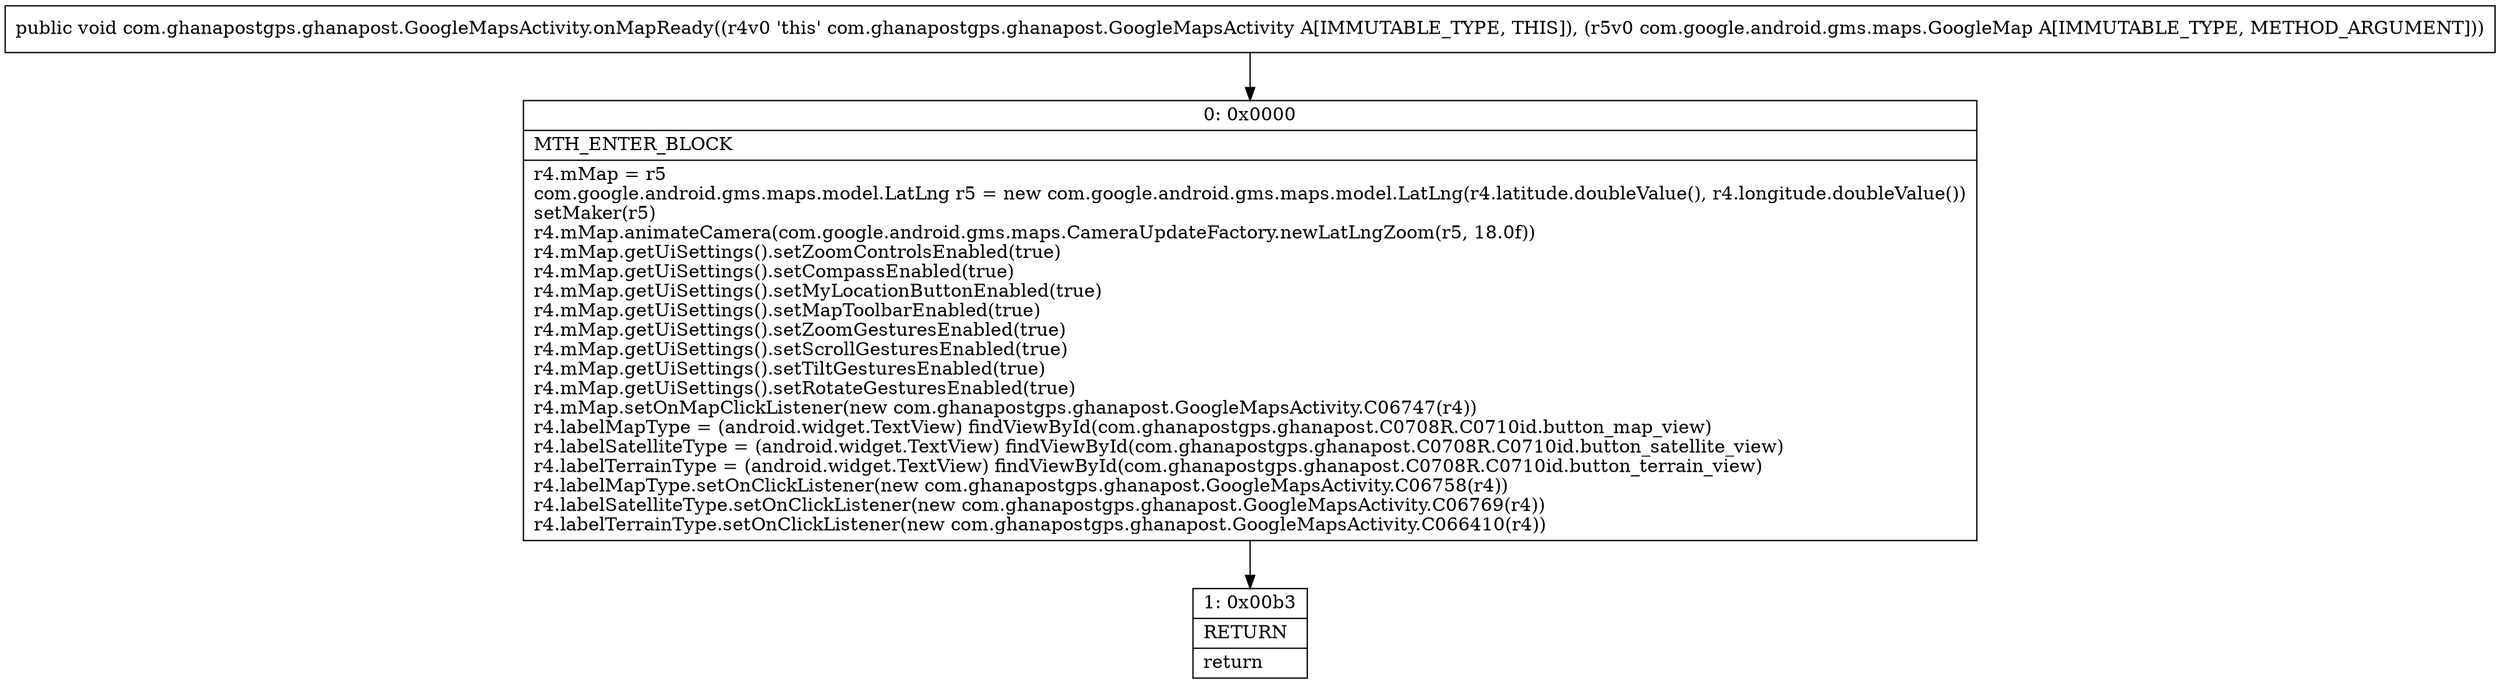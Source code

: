 digraph "CFG forcom.ghanapostgps.ghanapost.GoogleMapsActivity.onMapReady(Lcom\/google\/android\/gms\/maps\/GoogleMap;)V" {
Node_0 [shape=record,label="{0\:\ 0x0000|MTH_ENTER_BLOCK\l|r4.mMap = r5\lcom.google.android.gms.maps.model.LatLng r5 = new com.google.android.gms.maps.model.LatLng(r4.latitude.doubleValue(), r4.longitude.doubleValue())\lsetMaker(r5)\lr4.mMap.animateCamera(com.google.android.gms.maps.CameraUpdateFactory.newLatLngZoom(r5, 18.0f))\lr4.mMap.getUiSettings().setZoomControlsEnabled(true)\lr4.mMap.getUiSettings().setCompassEnabled(true)\lr4.mMap.getUiSettings().setMyLocationButtonEnabled(true)\lr4.mMap.getUiSettings().setMapToolbarEnabled(true)\lr4.mMap.getUiSettings().setZoomGesturesEnabled(true)\lr4.mMap.getUiSettings().setScrollGesturesEnabled(true)\lr4.mMap.getUiSettings().setTiltGesturesEnabled(true)\lr4.mMap.getUiSettings().setRotateGesturesEnabled(true)\lr4.mMap.setOnMapClickListener(new com.ghanapostgps.ghanapost.GoogleMapsActivity.C06747(r4))\lr4.labelMapType = (android.widget.TextView) findViewById(com.ghanapostgps.ghanapost.C0708R.C0710id.button_map_view)\lr4.labelSatelliteType = (android.widget.TextView) findViewById(com.ghanapostgps.ghanapost.C0708R.C0710id.button_satellite_view)\lr4.labelTerrainType = (android.widget.TextView) findViewById(com.ghanapostgps.ghanapost.C0708R.C0710id.button_terrain_view)\lr4.labelMapType.setOnClickListener(new com.ghanapostgps.ghanapost.GoogleMapsActivity.C06758(r4))\lr4.labelSatelliteType.setOnClickListener(new com.ghanapostgps.ghanapost.GoogleMapsActivity.C06769(r4))\lr4.labelTerrainType.setOnClickListener(new com.ghanapostgps.ghanapost.GoogleMapsActivity.C066410(r4))\l}"];
Node_1 [shape=record,label="{1\:\ 0x00b3|RETURN\l|return\l}"];
MethodNode[shape=record,label="{public void com.ghanapostgps.ghanapost.GoogleMapsActivity.onMapReady((r4v0 'this' com.ghanapostgps.ghanapost.GoogleMapsActivity A[IMMUTABLE_TYPE, THIS]), (r5v0 com.google.android.gms.maps.GoogleMap A[IMMUTABLE_TYPE, METHOD_ARGUMENT])) }"];
MethodNode -> Node_0;
Node_0 -> Node_1;
}


